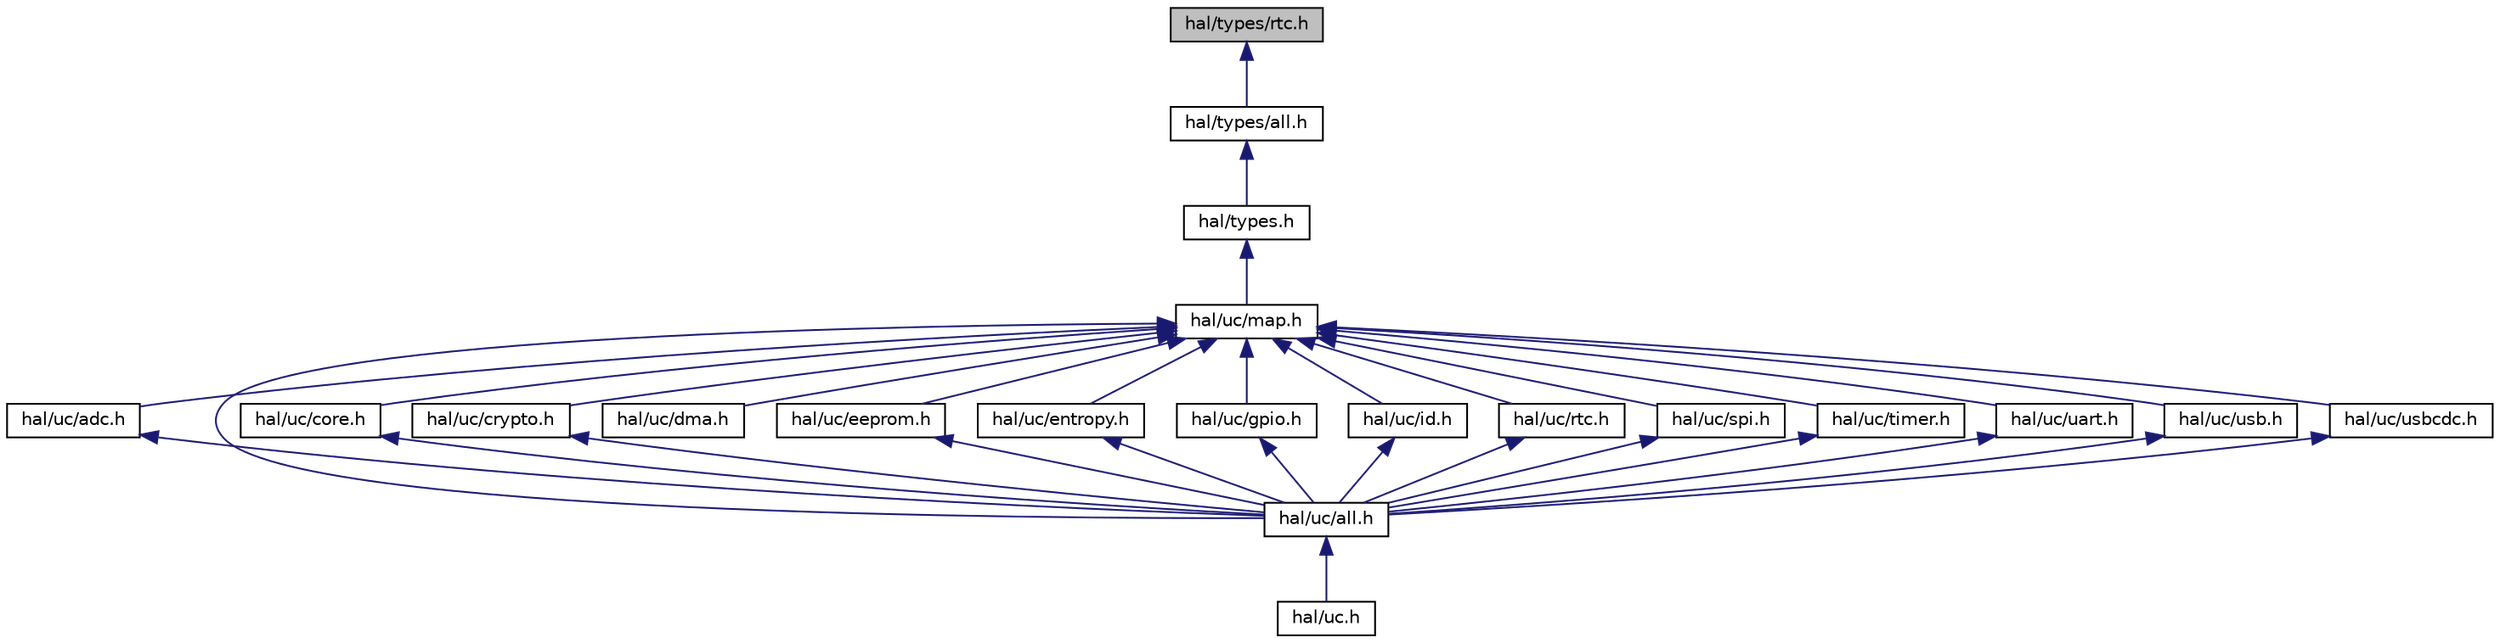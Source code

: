 digraph "hal/types/rtc.h"
{
 // INTERACTIVE_SVG=YES
 // LATEX_PDF_SIZE
  bgcolor="transparent";
  edge [fontname="Helvetica",fontsize="10",labelfontname="Helvetica",labelfontsize="10"];
  node [fontname="Helvetica",fontsize="10",shape=record];
  Node1 [label="hal/types/rtc.h",height=0.2,width=0.4,color="black", fillcolor="grey75", style="filled", fontcolor="black",tooltip=" "];
  Node1 -> Node2 [dir="back",color="midnightblue",fontsize="10",style="solid",fontname="Helvetica"];
  Node2 [label="hal/types/all.h",height=0.2,width=0.4,color="black",URL="$types_2all_8h.html",tooltip=" "];
  Node2 -> Node3 [dir="back",color="midnightblue",fontsize="10",style="solid",fontname="Helvetica"];
  Node3 [label="hal/types.h",height=0.2,width=0.4,color="black",URL="$types_8h.html",tooltip=" "];
  Node3 -> Node4 [dir="back",color="midnightblue",fontsize="10",style="solid",fontname="Helvetica"];
  Node4 [label="hal/uc/map.h",height=0.2,width=0.4,color="black",URL="$map_8h.html",tooltip="HAL for uC Peripheral Map."];
  Node4 -> Node5 [dir="back",color="midnightblue",fontsize="10",style="solid",fontname="Helvetica"];
  Node5 [label="hal/uc/adc.h",height=0.2,width=0.4,color="black",URL="$uc_2adc_8h.html",tooltip="HAL for uC Internal ADC interfaces."];
  Node5 -> Node6 [dir="back",color="midnightblue",fontsize="10",style="solid",fontname="Helvetica"];
  Node6 [label="hal/uc/all.h",height=0.2,width=0.4,color="black",URL="$uc_2all_8h.html",tooltip=" "];
  Node6 -> Node7 [dir="back",color="midnightblue",fontsize="10",style="solid",fontname="Helvetica"];
  Node7 [label="hal/uc.h",height=0.2,width=0.4,color="black",URL="$uc_8h.html",tooltip=" "];
  Node4 -> Node6 [dir="back",color="midnightblue",fontsize="10",style="solid",fontname="Helvetica"];
  Node4 -> Node8 [dir="back",color="midnightblue",fontsize="10",style="solid",fontname="Helvetica"];
  Node8 [label="hal/uc/core.h",height=0.2,width=0.4,color="black",URL="$core_8h.html",tooltip="HAL for uC Core peripherals."];
  Node8 -> Node6 [dir="back",color="midnightblue",fontsize="10",style="solid",fontname="Helvetica"];
  Node4 -> Node9 [dir="back",color="midnightblue",fontsize="10",style="solid",fontname="Helvetica"];
  Node9 [label="hal/uc/crypto.h",height=0.2,width=0.4,color="black",URL="$uc_2crypto_8h.html",tooltip=" "];
  Node9 -> Node6 [dir="back",color="midnightblue",fontsize="10",style="solid",fontname="Helvetica"];
  Node4 -> Node10 [dir="back",color="midnightblue",fontsize="10",style="solid",fontname="Helvetica"];
  Node10 [label="hal/uc/dma.h",height=0.2,width=0.4,color="black",URL="$dma_8h.html",tooltip="HAL for DMA."];
  Node4 -> Node11 [dir="back",color="midnightblue",fontsize="10",style="solid",fontname="Helvetica"];
  Node11 [label="hal/uc/eeprom.h",height=0.2,width=0.4,color="black",URL="$eeprom_8h.html",tooltip="HAL for uC EEPROM peripherals."];
  Node11 -> Node6 [dir="back",color="midnightblue",fontsize="10",style="solid",fontname="Helvetica"];
  Node4 -> Node12 [dir="back",color="midnightblue",fontsize="10",style="solid",fontname="Helvetica"];
  Node12 [label="hal/uc/entropy.h",height=0.2,width=0.4,color="black",URL="$entropy_8h.html",tooltip="HAL for uC entropy source."];
  Node12 -> Node6 [dir="back",color="midnightblue",fontsize="10",style="solid",fontname="Helvetica"];
  Node4 -> Node13 [dir="back",color="midnightblue",fontsize="10",style="solid",fontname="Helvetica"];
  Node13 [label="hal/uc/gpio.h",height=0.2,width=0.4,color="black",URL="$gpio_8h.html",tooltip="HAL for uC GPIOs."];
  Node13 -> Node6 [dir="back",color="midnightblue",fontsize="10",style="solid",fontname="Helvetica"];
  Node4 -> Node14 [dir="back",color="midnightblue",fontsize="10",style="solid",fontname="Helvetica"];
  Node14 [label="hal/uc/id.h",height=0.2,width=0.4,color="black",URL="$id_8h.html",tooltip="HAL for uC ID."];
  Node14 -> Node6 [dir="back",color="midnightblue",fontsize="10",style="solid",fontname="Helvetica"];
  Node4 -> Node15 [dir="back",color="midnightblue",fontsize="10",style="solid",fontname="Helvetica"];
  Node15 [label="hal/uc/rtc.h",height=0.2,width=0.4,color="black",URL="$uc_2rtc_8h.html",tooltip="HAL for uC RTCs."];
  Node15 -> Node6 [dir="back",color="midnightblue",fontsize="10",style="solid",fontname="Helvetica"];
  Node4 -> Node16 [dir="back",color="midnightblue",fontsize="10",style="solid",fontname="Helvetica"];
  Node16 [label="hal/uc/spi.h",height=0.2,width=0.4,color="black",URL="$spi_8h.html",tooltip="HAL for SPI interfaces."];
  Node16 -> Node6 [dir="back",color="midnightblue",fontsize="10",style="solid",fontname="Helvetica"];
  Node4 -> Node17 [dir="back",color="midnightblue",fontsize="10",style="solid",fontname="Helvetica"];
  Node17 [label="hal/uc/timer.h",height=0.2,width=0.4,color="black",URL="$uc_2timer_8h.html",tooltip="HAL for uC Timers."];
  Node17 -> Node6 [dir="back",color="midnightblue",fontsize="10",style="solid",fontname="Helvetica"];
  Node4 -> Node18 [dir="back",color="midnightblue",fontsize="10",style="solid",fontname="Helvetica"];
  Node18 [label="hal/uc/uart.h",height=0.2,width=0.4,color="black",URL="$uc_2uart_8h.html",tooltip=" "];
  Node18 -> Node6 [dir="back",color="midnightblue",fontsize="10",style="solid",fontname="Helvetica"];
  Node4 -> Node19 [dir="back",color="midnightblue",fontsize="10",style="solid",fontname="Helvetica"];
  Node19 [label="hal/uc/usb.h",height=0.2,width=0.4,color="black",URL="$usb_8h.html",tooltip="HAL for USB interface."];
  Node19 -> Node6 [dir="back",color="midnightblue",fontsize="10",style="solid",fontname="Helvetica"];
  Node4 -> Node20 [dir="back",color="midnightblue",fontsize="10",style="solid",fontname="Helvetica"];
  Node20 [label="hal/uc/usbcdc.h",height=0.2,width=0.4,color="black",URL="$usbcdc_8h.html",tooltip="HAL for USB CDC interface."];
  Node20 -> Node6 [dir="back",color="midnightblue",fontsize="10",style="solid",fontname="Helvetica"];
}
